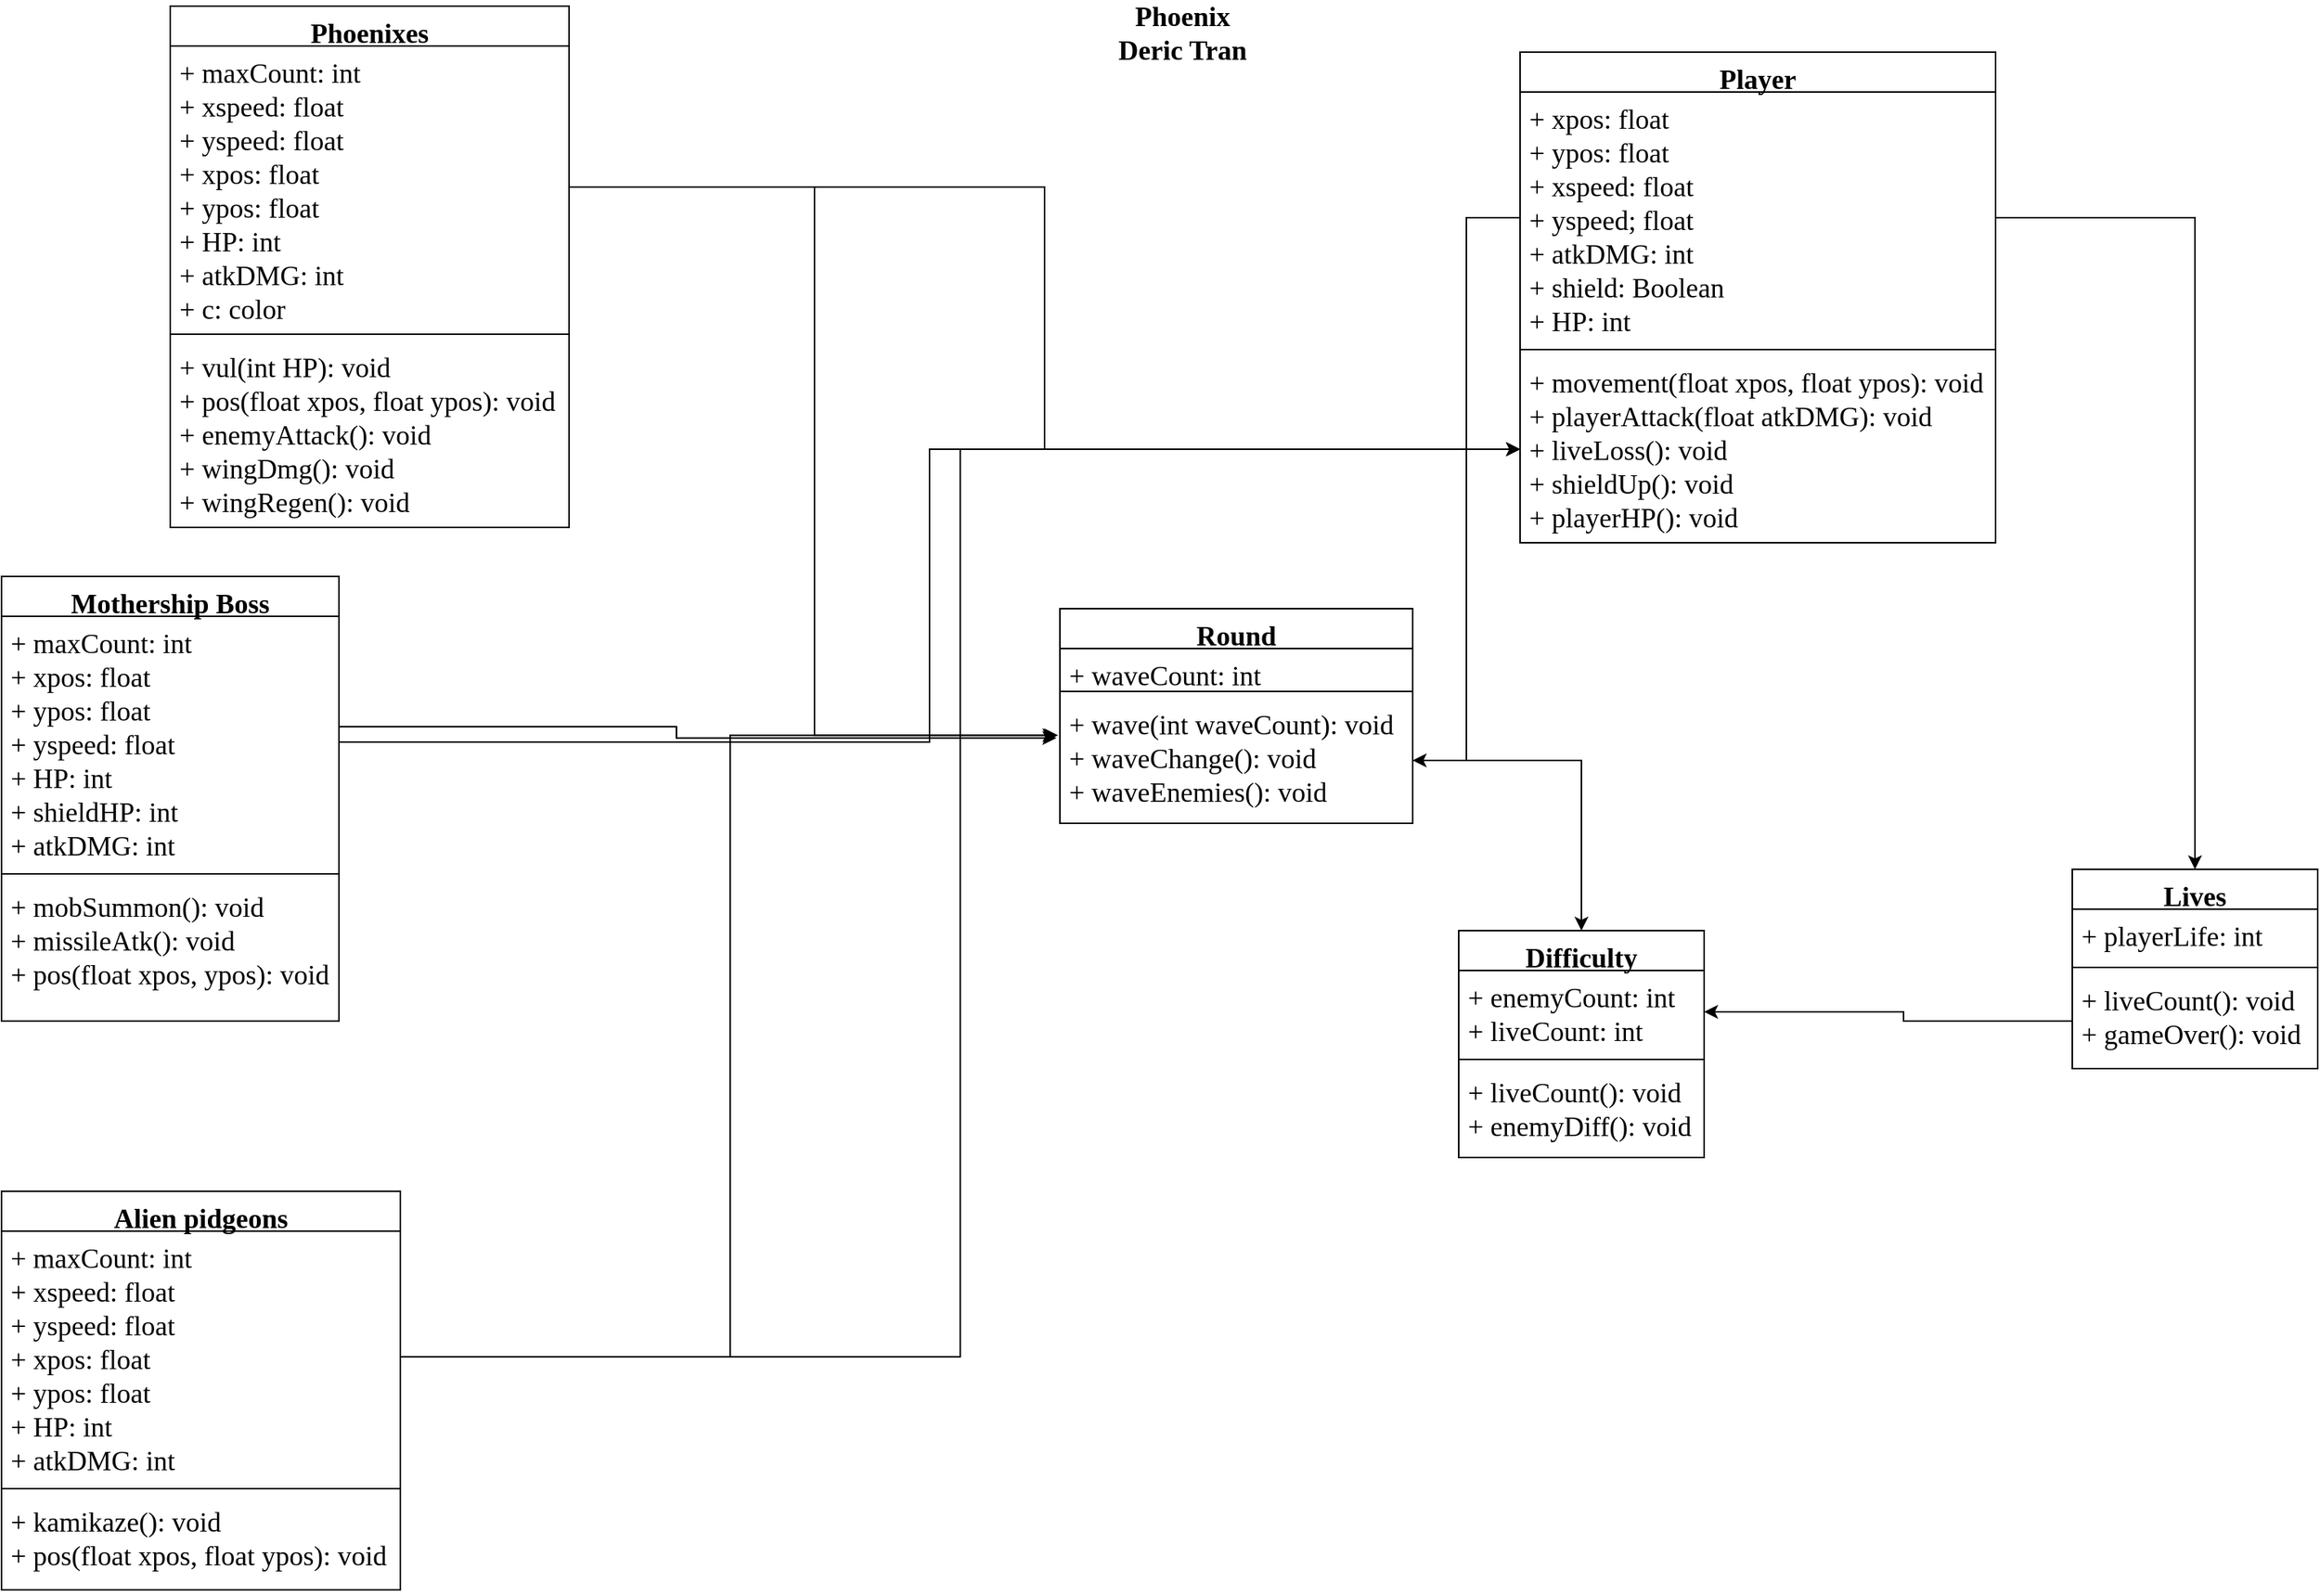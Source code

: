 <mxfile version="15.8.2" type="github">
  <diagram id="6ko1-yFrxwayHxXGvpoK" name="Page-1">
    <mxGraphModel dx="1859" dy="1424" grid="1" gridSize="10" guides="1" tooltips="1" connect="1" arrows="1" fold="1" page="1" pageScale="1" pageWidth="850" pageHeight="1100" math="0" shadow="0">
      <root>
        <mxCell id="0" />
        <mxCell id="1" parent="0" />
        <mxCell id="-5ycdc_25xC9KbkTk0qQ-3" value="&lt;font style=&quot;font-size: 18px&quot; face=&quot;Lucida Console&quot;&gt;&lt;b&gt;Phoenix&lt;br&gt;Deric Tran&lt;/b&gt;&lt;/font&gt;" style="text;html=1;strokeColor=none;fillColor=none;align=center;verticalAlign=middle;whiteSpace=wrap;rounded=0;" vertex="1" parent="1">
          <mxGeometry x="300" y="50" width="120" height="30" as="geometry" />
        </mxCell>
        <mxCell id="-5ycdc_25xC9KbkTk0qQ-18" value="Alien pidgeons" style="swimlane;fontStyle=1;align=center;verticalAlign=top;childLayout=stackLayout;horizontal=1;startSize=26;horizontalStack=0;resizeParent=1;resizeParentMax=0;resizeLast=0;collapsible=1;marginBottom=0;fontFamily=Lucida Console;fontSize=18;" vertex="1" parent="1">
          <mxGeometry x="-410" y="820" width="260" height="260" as="geometry" />
        </mxCell>
        <mxCell id="-5ycdc_25xC9KbkTk0qQ-19" value="+ maxCount: int&#xa;+ xspeed: float&#xa;+ yspeed: float&#xa;+ xpos: float&#xa;+ ypos: float&#xa;+ HP: int&#xa;+ atkDMG: int&#xa;" style="text;strokeColor=none;fillColor=none;align=left;verticalAlign=top;spacingLeft=4;spacingRight=4;overflow=hidden;rotatable=0;points=[[0,0.5],[1,0.5]];portConstraint=eastwest;fontFamily=Lucida Console;fontSize=18;" vertex="1" parent="-5ycdc_25xC9KbkTk0qQ-18">
          <mxGeometry y="26" width="260" height="164" as="geometry" />
        </mxCell>
        <mxCell id="-5ycdc_25xC9KbkTk0qQ-20" value="" style="line;strokeWidth=1;fillColor=none;align=left;verticalAlign=middle;spacingTop=-1;spacingLeft=3;spacingRight=3;rotatable=0;labelPosition=right;points=[];portConstraint=eastwest;fontFamily=Lucida Console;fontSize=18;" vertex="1" parent="-5ycdc_25xC9KbkTk0qQ-18">
          <mxGeometry y="190" width="260" height="8" as="geometry" />
        </mxCell>
        <mxCell id="-5ycdc_25xC9KbkTk0qQ-21" value="+ kamikaze(): void&#xa;+ pos(float xpos, float ypos): void" style="text;strokeColor=none;fillColor=none;align=left;verticalAlign=top;spacingLeft=4;spacingRight=4;overflow=hidden;rotatable=0;points=[[0,0.5],[1,0.5]];portConstraint=eastwest;fontFamily=Lucida Console;fontSize=18;" vertex="1" parent="-5ycdc_25xC9KbkTk0qQ-18">
          <mxGeometry y="198" width="260" height="62" as="geometry" />
        </mxCell>
        <mxCell id="-5ycdc_25xC9KbkTk0qQ-23" value="Player" style="swimlane;fontStyle=1;align=center;verticalAlign=top;childLayout=stackLayout;horizontal=1;startSize=26;horizontalStack=0;resizeParent=1;resizeParentMax=0;resizeLast=0;collapsible=1;marginBottom=0;fontFamily=Lucida Console;fontSize=18;" vertex="1" parent="1">
          <mxGeometry x="580" y="77" width="310" height="320" as="geometry" />
        </mxCell>
        <mxCell id="-5ycdc_25xC9KbkTk0qQ-24" value="+ xpos: float&#xa;+ ypos: float&#xa;+ xspeed: float&#xa;+ yspeed; float&#xa;+ atkDMG: int&#xa;+ shield: Boolean&#xa;+ HP: int" style="text;strokeColor=none;fillColor=none;align=left;verticalAlign=top;spacingLeft=4;spacingRight=4;overflow=hidden;rotatable=0;points=[[0,0.5],[1,0.5]];portConstraint=eastwest;fontFamily=Lucida Console;fontSize=18;" vertex="1" parent="-5ycdc_25xC9KbkTk0qQ-23">
          <mxGeometry y="26" width="310" height="164" as="geometry" />
        </mxCell>
        <mxCell id="-5ycdc_25xC9KbkTk0qQ-25" value="" style="line;strokeWidth=1;fillColor=none;align=left;verticalAlign=middle;spacingTop=-1;spacingLeft=3;spacingRight=3;rotatable=0;labelPosition=right;points=[];portConstraint=eastwest;fontFamily=Lucida Console;fontSize=18;" vertex="1" parent="-5ycdc_25xC9KbkTk0qQ-23">
          <mxGeometry y="190" width="310" height="8" as="geometry" />
        </mxCell>
        <mxCell id="-5ycdc_25xC9KbkTk0qQ-26" value="+ movement(float xpos, float ypos): void&#xa;+ playerAttack(float atkDMG): void&#xa;+ liveLoss(): void&#xa;+ shieldUp(): void&#xa;+ playerHP(): void" style="text;strokeColor=none;fillColor=none;align=left;verticalAlign=top;spacingLeft=4;spacingRight=4;overflow=hidden;rotatable=0;points=[[0,0.5],[1,0.5]];portConstraint=eastwest;fontFamily=Lucida Console;fontSize=18;" vertex="1" parent="-5ycdc_25xC9KbkTk0qQ-23">
          <mxGeometry y="198" width="310" height="122" as="geometry" />
        </mxCell>
        <mxCell id="-5ycdc_25xC9KbkTk0qQ-27" value="Round" style="swimlane;fontStyle=1;align=center;verticalAlign=top;childLayout=stackLayout;horizontal=1;startSize=26;horizontalStack=0;resizeParent=1;resizeParentMax=0;resizeLast=0;collapsible=1;marginBottom=0;fontFamily=Lucida Console;fontSize=18;" vertex="1" parent="1">
          <mxGeometry x="280" y="440" width="230" height="140" as="geometry" />
        </mxCell>
        <mxCell id="-5ycdc_25xC9KbkTk0qQ-28" value="+ waveCount: int" style="text;strokeColor=none;fillColor=none;align=left;verticalAlign=top;spacingLeft=4;spacingRight=4;overflow=hidden;rotatable=0;points=[[0,0.5],[1,0.5]];portConstraint=eastwest;fontFamily=Lucida Console;fontSize=18;" vertex="1" parent="-5ycdc_25xC9KbkTk0qQ-27">
          <mxGeometry y="26" width="230" height="24" as="geometry" />
        </mxCell>
        <mxCell id="-5ycdc_25xC9KbkTk0qQ-29" value="" style="line;strokeWidth=1;fillColor=none;align=left;verticalAlign=middle;spacingTop=-1;spacingLeft=3;spacingRight=3;rotatable=0;labelPosition=right;points=[];portConstraint=eastwest;fontFamily=Lucida Console;fontSize=18;" vertex="1" parent="-5ycdc_25xC9KbkTk0qQ-27">
          <mxGeometry y="50" width="230" height="8" as="geometry" />
        </mxCell>
        <mxCell id="-5ycdc_25xC9KbkTk0qQ-30" value="+ wave(int waveCount): void&#xa;+ waveChange(): void&#xa;+ waveEnemies(): void" style="text;strokeColor=none;fillColor=none;align=left;verticalAlign=top;spacingLeft=4;spacingRight=4;overflow=hidden;rotatable=0;points=[[0,0.5],[1,0.5]];portConstraint=eastwest;fontFamily=Lucida Console;fontSize=18;" vertex="1" parent="-5ycdc_25xC9KbkTk0qQ-27">
          <mxGeometry y="58" width="230" height="82" as="geometry" />
        </mxCell>
        <mxCell id="-5ycdc_25xC9KbkTk0qQ-32" value="Phoenixes" style="swimlane;fontStyle=1;align=center;verticalAlign=top;childLayout=stackLayout;horizontal=1;startSize=26;horizontalStack=0;resizeParent=1;resizeParentMax=0;resizeLast=0;collapsible=1;marginBottom=0;fontFamily=Lucida Console;fontSize=18;" vertex="1" parent="1">
          <mxGeometry x="-300" y="47" width="260" height="340" as="geometry" />
        </mxCell>
        <mxCell id="-5ycdc_25xC9KbkTk0qQ-33" value="+ maxCount: int&#xa;+ xspeed: float&#xa;+ yspeed: float&#xa;+ xpos: float&#xa;+ ypos: float&#xa;+ HP: int&#xa;+ atkDMG: int&#xa;+ c: color" style="text;strokeColor=none;fillColor=none;align=left;verticalAlign=top;spacingLeft=4;spacingRight=4;overflow=hidden;rotatable=0;points=[[0,0.5],[1,0.5]];portConstraint=eastwest;fontFamily=Lucida Console;fontSize=18;" vertex="1" parent="-5ycdc_25xC9KbkTk0qQ-32">
          <mxGeometry y="26" width="260" height="184" as="geometry" />
        </mxCell>
        <mxCell id="-5ycdc_25xC9KbkTk0qQ-34" value="" style="line;strokeWidth=1;fillColor=none;align=left;verticalAlign=middle;spacingTop=-1;spacingLeft=3;spacingRight=3;rotatable=0;labelPosition=right;points=[];portConstraint=eastwest;fontFamily=Lucida Console;fontSize=18;" vertex="1" parent="-5ycdc_25xC9KbkTk0qQ-32">
          <mxGeometry y="210" width="260" height="8" as="geometry" />
        </mxCell>
        <mxCell id="-5ycdc_25xC9KbkTk0qQ-35" value="+ vul(int HP): void&#xa;+ pos(float xpos, float ypos): void&#xa;+ enemyAttack(): void&#xa;+ wingDmg(): void&#xa;+ wingRegen(): void" style="text;strokeColor=none;fillColor=none;align=left;verticalAlign=top;spacingLeft=4;spacingRight=4;overflow=hidden;rotatable=0;points=[[0,0.5],[1,0.5]];portConstraint=eastwest;fontFamily=Lucida Console;fontSize=18;" vertex="1" parent="-5ycdc_25xC9KbkTk0qQ-32">
          <mxGeometry y="218" width="260" height="122" as="geometry" />
        </mxCell>
        <mxCell id="-5ycdc_25xC9KbkTk0qQ-36" value="Mothership Boss" style="swimlane;fontStyle=1;align=center;verticalAlign=top;childLayout=stackLayout;horizontal=1;startSize=26;horizontalStack=0;resizeParent=1;resizeParentMax=0;resizeLast=0;collapsible=1;marginBottom=0;fontFamily=Lucida Console;fontSize=18;" vertex="1" parent="1">
          <mxGeometry x="-410" y="419" width="220" height="290" as="geometry" />
        </mxCell>
        <mxCell id="-5ycdc_25xC9KbkTk0qQ-37" value="+ maxCount: int&#xa;+ xpos: float&#xa;+ ypos: float&#xa;+ yspeed: float&#xa;+ HP: int&#xa;+ shieldHP: int&#xa;+ atkDMG: int" style="text;strokeColor=none;fillColor=none;align=left;verticalAlign=top;spacingLeft=4;spacingRight=4;overflow=hidden;rotatable=0;points=[[0,0.5],[1,0.5]];portConstraint=eastwest;fontFamily=Lucida Console;fontSize=18;" vertex="1" parent="-5ycdc_25xC9KbkTk0qQ-36">
          <mxGeometry y="26" width="220" height="164" as="geometry" />
        </mxCell>
        <mxCell id="-5ycdc_25xC9KbkTk0qQ-38" value="" style="line;strokeWidth=1;fillColor=none;align=left;verticalAlign=middle;spacingTop=-1;spacingLeft=3;spacingRight=3;rotatable=0;labelPosition=right;points=[];portConstraint=eastwest;fontFamily=Lucida Console;fontSize=18;" vertex="1" parent="-5ycdc_25xC9KbkTk0qQ-36">
          <mxGeometry y="190" width="220" height="8" as="geometry" />
        </mxCell>
        <mxCell id="-5ycdc_25xC9KbkTk0qQ-39" value="+ mobSummon(): void&#xa;+ missileAtk(): void&#xa;+ pos(float xpos, ypos): void" style="text;strokeColor=none;fillColor=none;align=left;verticalAlign=top;spacingLeft=4;spacingRight=4;overflow=hidden;rotatable=0;points=[[0,0.5],[1,0.5]];portConstraint=eastwest;fontFamily=Lucida Console;fontSize=18;" vertex="1" parent="-5ycdc_25xC9KbkTk0qQ-36">
          <mxGeometry y="198" width="220" height="92" as="geometry" />
        </mxCell>
        <mxCell id="-5ycdc_25xC9KbkTk0qQ-41" style="edgeStyle=orthogonalEdgeStyle;rounded=0;orthogonalLoop=1;jettySize=auto;html=1;exitX=0;exitY=0.5;exitDx=0;exitDy=0;fontFamily=Lucida Console;fontSize=18;" edge="1" parent="1" source="-5ycdc_25xC9KbkTk0qQ-24" target="-5ycdc_25xC9KbkTk0qQ-30">
          <mxGeometry relative="1" as="geometry" />
        </mxCell>
        <mxCell id="-5ycdc_25xC9KbkTk0qQ-42" style="edgeStyle=orthogonalEdgeStyle;rounded=0;orthogonalLoop=1;jettySize=auto;html=1;entryX=-0.01;entryY=0.322;entryDx=0;entryDy=0;entryPerimeter=0;fontFamily=Lucida Console;fontSize=18;" edge="1" parent="1" source="-5ycdc_25xC9KbkTk0qQ-37" target="-5ycdc_25xC9KbkTk0qQ-30">
          <mxGeometry relative="1" as="geometry">
            <Array as="points">
              <mxPoint x="30" y="517" />
              <mxPoint x="30" y="524" />
            </Array>
          </mxGeometry>
        </mxCell>
        <mxCell id="-5ycdc_25xC9KbkTk0qQ-44" style="edgeStyle=orthogonalEdgeStyle;rounded=0;orthogonalLoop=1;jettySize=auto;html=1;entryX=-0.01;entryY=0.3;entryDx=0;entryDy=0;entryPerimeter=0;fontFamily=Lucida Console;fontSize=18;" edge="1" parent="1" source="-5ycdc_25xC9KbkTk0qQ-33" target="-5ycdc_25xC9KbkTk0qQ-30">
          <mxGeometry relative="1" as="geometry" />
        </mxCell>
        <mxCell id="-5ycdc_25xC9KbkTk0qQ-45" style="edgeStyle=orthogonalEdgeStyle;rounded=0;orthogonalLoop=1;jettySize=auto;html=1;entryX=-0.005;entryY=0.3;entryDx=0;entryDy=0;entryPerimeter=0;fontFamily=Lucida Console;fontSize=18;" edge="1" parent="1" source="-5ycdc_25xC9KbkTk0qQ-19" target="-5ycdc_25xC9KbkTk0qQ-30">
          <mxGeometry relative="1" as="geometry" />
        </mxCell>
        <mxCell id="-5ycdc_25xC9KbkTk0qQ-46" value="Lives" style="swimlane;fontStyle=1;align=center;verticalAlign=top;childLayout=stackLayout;horizontal=1;startSize=26;horizontalStack=0;resizeParent=1;resizeParentMax=0;resizeLast=0;collapsible=1;marginBottom=0;fontFamily=Lucida Console;fontSize=18;" vertex="1" parent="1">
          <mxGeometry x="940" y="610" width="160" height="130" as="geometry" />
        </mxCell>
        <mxCell id="-5ycdc_25xC9KbkTk0qQ-47" value="+ playerLife: int" style="text;strokeColor=none;fillColor=none;align=left;verticalAlign=top;spacingLeft=4;spacingRight=4;overflow=hidden;rotatable=0;points=[[0,0.5],[1,0.5]];portConstraint=eastwest;fontFamily=Lucida Console;fontSize=18;" vertex="1" parent="-5ycdc_25xC9KbkTk0qQ-46">
          <mxGeometry y="26" width="160" height="34" as="geometry" />
        </mxCell>
        <mxCell id="-5ycdc_25xC9KbkTk0qQ-48" value="" style="line;strokeWidth=1;fillColor=none;align=left;verticalAlign=middle;spacingTop=-1;spacingLeft=3;spacingRight=3;rotatable=0;labelPosition=right;points=[];portConstraint=eastwest;fontFamily=Lucida Console;fontSize=18;" vertex="1" parent="-5ycdc_25xC9KbkTk0qQ-46">
          <mxGeometry y="60" width="160" height="8" as="geometry" />
        </mxCell>
        <mxCell id="-5ycdc_25xC9KbkTk0qQ-49" value="+ liveCount(): void&#xa;+ gameOver(): void" style="text;strokeColor=none;fillColor=none;align=left;verticalAlign=top;spacingLeft=4;spacingRight=4;overflow=hidden;rotatable=0;points=[[0,0.5],[1,0.5]];portConstraint=eastwest;fontFamily=Lucida Console;fontSize=18;" vertex="1" parent="-5ycdc_25xC9KbkTk0qQ-46">
          <mxGeometry y="68" width="160" height="62" as="geometry" />
        </mxCell>
        <mxCell id="-5ycdc_25xC9KbkTk0qQ-51" value="Difficulty" style="swimlane;fontStyle=1;align=center;verticalAlign=top;childLayout=stackLayout;horizontal=1;startSize=26;horizontalStack=0;resizeParent=1;resizeParentMax=0;resizeLast=0;collapsible=1;marginBottom=0;fontFamily=Lucida Console;fontSize=18;" vertex="1" parent="1">
          <mxGeometry x="540" y="650" width="160" height="148" as="geometry" />
        </mxCell>
        <mxCell id="-5ycdc_25xC9KbkTk0qQ-52" value="+ enemyCount: int&#xa;+ liveCount: int" style="text;strokeColor=none;fillColor=none;align=left;verticalAlign=top;spacingLeft=4;spacingRight=4;overflow=hidden;rotatable=0;points=[[0,0.5],[1,0.5]];portConstraint=eastwest;fontFamily=Lucida Console;fontSize=18;" vertex="1" parent="-5ycdc_25xC9KbkTk0qQ-51">
          <mxGeometry y="26" width="160" height="54" as="geometry" />
        </mxCell>
        <mxCell id="-5ycdc_25xC9KbkTk0qQ-53" value="" style="line;strokeWidth=1;fillColor=none;align=left;verticalAlign=middle;spacingTop=-1;spacingLeft=3;spacingRight=3;rotatable=0;labelPosition=right;points=[];portConstraint=eastwest;fontFamily=Lucida Console;fontSize=18;" vertex="1" parent="-5ycdc_25xC9KbkTk0qQ-51">
          <mxGeometry y="80" width="160" height="8" as="geometry" />
        </mxCell>
        <mxCell id="-5ycdc_25xC9KbkTk0qQ-54" value="+ liveCount(): void&#xa;+ enemyDiff(): void" style="text;strokeColor=none;fillColor=none;align=left;verticalAlign=top;spacingLeft=4;spacingRight=4;overflow=hidden;rotatable=0;points=[[0,0.5],[1,0.5]];portConstraint=eastwest;fontFamily=Lucida Console;fontSize=18;" vertex="1" parent="-5ycdc_25xC9KbkTk0qQ-51">
          <mxGeometry y="88" width="160" height="60" as="geometry" />
        </mxCell>
        <mxCell id="-5ycdc_25xC9KbkTk0qQ-55" style="edgeStyle=orthogonalEdgeStyle;rounded=0;orthogonalLoop=1;jettySize=auto;html=1;exitX=1;exitY=0.5;exitDx=0;exitDy=0;fontFamily=Lucida Console;fontSize=18;" edge="1" parent="1" source="-5ycdc_25xC9KbkTk0qQ-30" target="-5ycdc_25xC9KbkTk0qQ-51">
          <mxGeometry relative="1" as="geometry" />
        </mxCell>
        <mxCell id="-5ycdc_25xC9KbkTk0qQ-56" style="edgeStyle=orthogonalEdgeStyle;rounded=0;orthogonalLoop=1;jettySize=auto;html=1;entryX=1;entryY=0.5;entryDx=0;entryDy=0;fontFamily=Lucida Console;fontSize=18;" edge="1" parent="1" source="-5ycdc_25xC9KbkTk0qQ-49" target="-5ycdc_25xC9KbkTk0qQ-52">
          <mxGeometry relative="1" as="geometry">
            <Array as="points">
              <mxPoint x="830" y="709" />
              <mxPoint x="830" y="703" />
            </Array>
          </mxGeometry>
        </mxCell>
        <mxCell id="-5ycdc_25xC9KbkTk0qQ-57" style="edgeStyle=orthogonalEdgeStyle;rounded=0;orthogonalLoop=1;jettySize=auto;html=1;fontFamily=Lucida Console;fontSize=18;" edge="1" parent="1" source="-5ycdc_25xC9KbkTk0qQ-24" target="-5ycdc_25xC9KbkTk0qQ-46">
          <mxGeometry relative="1" as="geometry" />
        </mxCell>
        <mxCell id="-5ycdc_25xC9KbkTk0qQ-60" style="edgeStyle=orthogonalEdgeStyle;rounded=0;orthogonalLoop=1;jettySize=auto;html=1;fontFamily=Lucida Console;fontSize=18;" edge="1" parent="1" source="-5ycdc_25xC9KbkTk0qQ-33" target="-5ycdc_25xC9KbkTk0qQ-26">
          <mxGeometry relative="1" as="geometry" />
        </mxCell>
        <mxCell id="-5ycdc_25xC9KbkTk0qQ-61" style="edgeStyle=orthogonalEdgeStyle;rounded=0;orthogonalLoop=1;jettySize=auto;html=1;entryX=0;entryY=0.5;entryDx=0;entryDy=0;fontFamily=Lucida Console;fontSize=18;" edge="1" parent="1" source="-5ycdc_25xC9KbkTk0qQ-37" target="-5ycdc_25xC9KbkTk0qQ-26">
          <mxGeometry relative="1" as="geometry" />
        </mxCell>
        <mxCell id="-5ycdc_25xC9KbkTk0qQ-62" style="edgeStyle=orthogonalEdgeStyle;rounded=0;orthogonalLoop=1;jettySize=auto;html=1;entryX=0;entryY=0.5;entryDx=0;entryDy=0;fontFamily=Lucida Console;fontSize=18;" edge="1" parent="1" source="-5ycdc_25xC9KbkTk0qQ-19" target="-5ycdc_25xC9KbkTk0qQ-26">
          <mxGeometry relative="1" as="geometry" />
        </mxCell>
      </root>
    </mxGraphModel>
  </diagram>
</mxfile>
